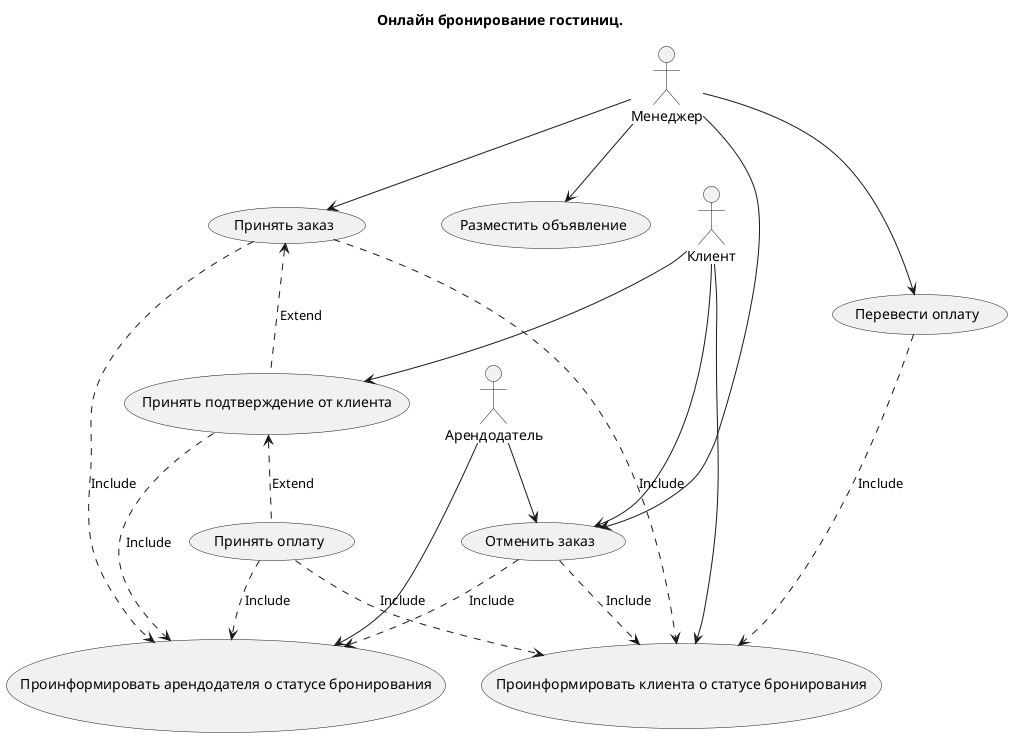 @startuml

title Онлайн бронирование гостиниц.

actor Клиент as A1
actor Менеджер as A2
actor Арендодатель as A3

(Разместить объявление) as UC1
(Принять заказ) as UC2
(Принять подтверждение от клиента) as UC3
(Принять оплату) as UC4
(Перевести оплату) as UC5
(Проинформировать клиента о статусе бронирования) as UC6
(Проинформировать арендодателя о статусе бронирования) as UC7
(Отменить заказ) as UC8


A1 -->UC3
A1 -->UC6
A1 -->UC8

A2 -->UC1
A2 -->UC2
A2 -->UC5
A2 -->UC8

A3 -->UC7
A3 -->UC8

UC2 <.. UC3: Extend
UC3 <.. UC4: Extend

UC2 ..>UC6:Include
UC2 ..>UC7:Include

UC3 ..>UC7:Include

UC4 ..>UC6:Include
UC4 ..>UC7:Include

UC5 ..>UC6:Include

UC8 ..>UC6:Include
UC8 ..>UC7:Include
@enduml



